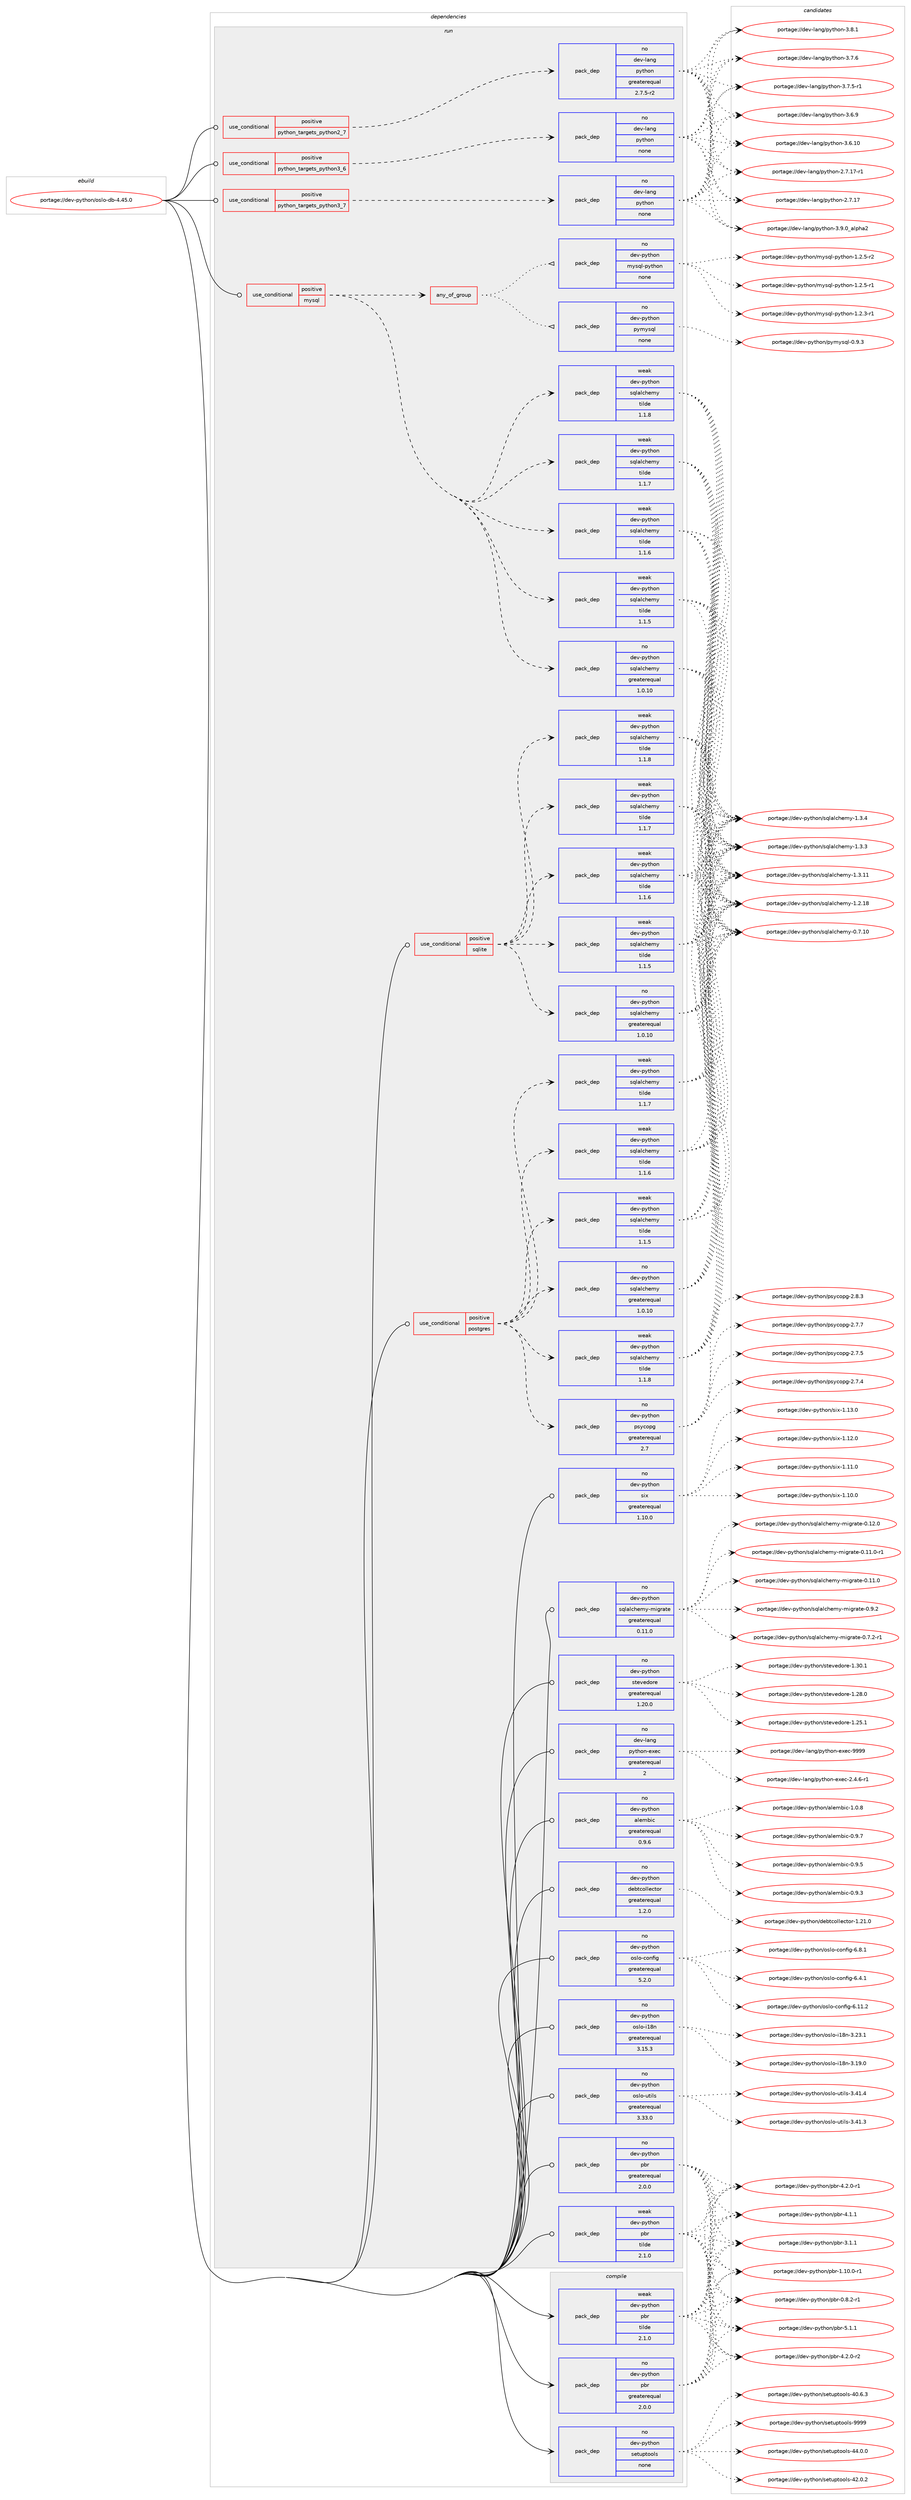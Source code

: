 digraph prolog {

# *************
# Graph options
# *************

newrank=true;
concentrate=true;
compound=true;
graph [rankdir=LR,fontname=Helvetica,fontsize=10,ranksep=1.5];#, ranksep=2.5, nodesep=0.2];
edge  [arrowhead=vee];
node  [fontname=Helvetica,fontsize=10];

# **********
# The ebuild
# **********

subgraph cluster_leftcol {
color=gray;
label=<<i>ebuild</i>>;
id [label="portage://dev-python/oslo-db-4.45.0", color=red, width=4, href="../dev-python/oslo-db-4.45.0.svg"];
}

# ****************
# The dependencies
# ****************

subgraph cluster_midcol {
color=gray;
label=<<i>dependencies</i>>;
subgraph cluster_compile {
fillcolor="#eeeeee";
style=filled;
label=<<i>compile</i>>;
subgraph pack329225 {
dependency445903 [label=<<TABLE BORDER="0" CELLBORDER="1" CELLSPACING="0" CELLPADDING="4" WIDTH="220"><TR><TD ROWSPAN="6" CELLPADDING="30">pack_dep</TD></TR><TR><TD WIDTH="110">no</TD></TR><TR><TD>dev-python</TD></TR><TR><TD>pbr</TD></TR><TR><TD>greaterequal</TD></TR><TR><TD>2.0.0</TD></TR></TABLE>>, shape=none, color=blue];
}
id:e -> dependency445903:w [weight=20,style="solid",arrowhead="vee"];
subgraph pack329226 {
dependency445904 [label=<<TABLE BORDER="0" CELLBORDER="1" CELLSPACING="0" CELLPADDING="4" WIDTH="220"><TR><TD ROWSPAN="6" CELLPADDING="30">pack_dep</TD></TR><TR><TD WIDTH="110">no</TD></TR><TR><TD>dev-python</TD></TR><TR><TD>setuptools</TD></TR><TR><TD>none</TD></TR><TR><TD></TD></TR></TABLE>>, shape=none, color=blue];
}
id:e -> dependency445904:w [weight=20,style="solid",arrowhead="vee"];
subgraph pack329227 {
dependency445905 [label=<<TABLE BORDER="0" CELLBORDER="1" CELLSPACING="0" CELLPADDING="4" WIDTH="220"><TR><TD ROWSPAN="6" CELLPADDING="30">pack_dep</TD></TR><TR><TD WIDTH="110">weak</TD></TR><TR><TD>dev-python</TD></TR><TR><TD>pbr</TD></TR><TR><TD>tilde</TD></TR><TR><TD>2.1.0</TD></TR></TABLE>>, shape=none, color=blue];
}
id:e -> dependency445905:w [weight=20,style="solid",arrowhead="vee"];
}
subgraph cluster_compileandrun {
fillcolor="#eeeeee";
style=filled;
label=<<i>compile and run</i>>;
}
subgraph cluster_run {
fillcolor="#eeeeee";
style=filled;
label=<<i>run</i>>;
subgraph cond111705 {
dependency445906 [label=<<TABLE BORDER="0" CELLBORDER="1" CELLSPACING="0" CELLPADDING="4"><TR><TD ROWSPAN="3" CELLPADDING="10">use_conditional</TD></TR><TR><TD>positive</TD></TR><TR><TD>mysql</TD></TR></TABLE>>, shape=none, color=red];
subgraph any4762 {
dependency445907 [label=<<TABLE BORDER="0" CELLBORDER="1" CELLSPACING="0" CELLPADDING="4"><TR><TD CELLPADDING="10">any_of_group</TD></TR></TABLE>>, shape=none, color=red];subgraph pack329228 {
dependency445908 [label=<<TABLE BORDER="0" CELLBORDER="1" CELLSPACING="0" CELLPADDING="4" WIDTH="220"><TR><TD ROWSPAN="6" CELLPADDING="30">pack_dep</TD></TR><TR><TD WIDTH="110">no</TD></TR><TR><TD>dev-python</TD></TR><TR><TD>pymysql</TD></TR><TR><TD>none</TD></TR><TR><TD></TD></TR></TABLE>>, shape=none, color=blue];
}
dependency445907:e -> dependency445908:w [weight=20,style="dotted",arrowhead="oinv"];
subgraph pack329229 {
dependency445909 [label=<<TABLE BORDER="0" CELLBORDER="1" CELLSPACING="0" CELLPADDING="4" WIDTH="220"><TR><TD ROWSPAN="6" CELLPADDING="30">pack_dep</TD></TR><TR><TD WIDTH="110">no</TD></TR><TR><TD>dev-python</TD></TR><TR><TD>mysql-python</TD></TR><TR><TD>none</TD></TR><TR><TD></TD></TR></TABLE>>, shape=none, color=blue];
}
dependency445907:e -> dependency445909:w [weight=20,style="dotted",arrowhead="oinv"];
}
dependency445906:e -> dependency445907:w [weight=20,style="dashed",arrowhead="vee"];
subgraph pack329230 {
dependency445910 [label=<<TABLE BORDER="0" CELLBORDER="1" CELLSPACING="0" CELLPADDING="4" WIDTH="220"><TR><TD ROWSPAN="6" CELLPADDING="30">pack_dep</TD></TR><TR><TD WIDTH="110">no</TD></TR><TR><TD>dev-python</TD></TR><TR><TD>sqlalchemy</TD></TR><TR><TD>greaterequal</TD></TR><TR><TD>1.0.10</TD></TR></TABLE>>, shape=none, color=blue];
}
dependency445906:e -> dependency445910:w [weight=20,style="dashed",arrowhead="vee"];
subgraph pack329231 {
dependency445911 [label=<<TABLE BORDER="0" CELLBORDER="1" CELLSPACING="0" CELLPADDING="4" WIDTH="220"><TR><TD ROWSPAN="6" CELLPADDING="30">pack_dep</TD></TR><TR><TD WIDTH="110">weak</TD></TR><TR><TD>dev-python</TD></TR><TR><TD>sqlalchemy</TD></TR><TR><TD>tilde</TD></TR><TR><TD>1.1.5</TD></TR></TABLE>>, shape=none, color=blue];
}
dependency445906:e -> dependency445911:w [weight=20,style="dashed",arrowhead="vee"];
subgraph pack329232 {
dependency445912 [label=<<TABLE BORDER="0" CELLBORDER="1" CELLSPACING="0" CELLPADDING="4" WIDTH="220"><TR><TD ROWSPAN="6" CELLPADDING="30">pack_dep</TD></TR><TR><TD WIDTH="110">weak</TD></TR><TR><TD>dev-python</TD></TR><TR><TD>sqlalchemy</TD></TR><TR><TD>tilde</TD></TR><TR><TD>1.1.6</TD></TR></TABLE>>, shape=none, color=blue];
}
dependency445906:e -> dependency445912:w [weight=20,style="dashed",arrowhead="vee"];
subgraph pack329233 {
dependency445913 [label=<<TABLE BORDER="0" CELLBORDER="1" CELLSPACING="0" CELLPADDING="4" WIDTH="220"><TR><TD ROWSPAN="6" CELLPADDING="30">pack_dep</TD></TR><TR><TD WIDTH="110">weak</TD></TR><TR><TD>dev-python</TD></TR><TR><TD>sqlalchemy</TD></TR><TR><TD>tilde</TD></TR><TR><TD>1.1.7</TD></TR></TABLE>>, shape=none, color=blue];
}
dependency445906:e -> dependency445913:w [weight=20,style="dashed",arrowhead="vee"];
subgraph pack329234 {
dependency445914 [label=<<TABLE BORDER="0" CELLBORDER="1" CELLSPACING="0" CELLPADDING="4" WIDTH="220"><TR><TD ROWSPAN="6" CELLPADDING="30">pack_dep</TD></TR><TR><TD WIDTH="110">weak</TD></TR><TR><TD>dev-python</TD></TR><TR><TD>sqlalchemy</TD></TR><TR><TD>tilde</TD></TR><TR><TD>1.1.8</TD></TR></TABLE>>, shape=none, color=blue];
}
dependency445906:e -> dependency445914:w [weight=20,style="dashed",arrowhead="vee"];
}
id:e -> dependency445906:w [weight=20,style="solid",arrowhead="odot"];
subgraph cond111706 {
dependency445915 [label=<<TABLE BORDER="0" CELLBORDER="1" CELLSPACING="0" CELLPADDING="4"><TR><TD ROWSPAN="3" CELLPADDING="10">use_conditional</TD></TR><TR><TD>positive</TD></TR><TR><TD>postgres</TD></TR></TABLE>>, shape=none, color=red];
subgraph pack329235 {
dependency445916 [label=<<TABLE BORDER="0" CELLBORDER="1" CELLSPACING="0" CELLPADDING="4" WIDTH="220"><TR><TD ROWSPAN="6" CELLPADDING="30">pack_dep</TD></TR><TR><TD WIDTH="110">no</TD></TR><TR><TD>dev-python</TD></TR><TR><TD>psycopg</TD></TR><TR><TD>greaterequal</TD></TR><TR><TD>2.7</TD></TR></TABLE>>, shape=none, color=blue];
}
dependency445915:e -> dependency445916:w [weight=20,style="dashed",arrowhead="vee"];
subgraph pack329236 {
dependency445917 [label=<<TABLE BORDER="0" CELLBORDER="1" CELLSPACING="0" CELLPADDING="4" WIDTH="220"><TR><TD ROWSPAN="6" CELLPADDING="30">pack_dep</TD></TR><TR><TD WIDTH="110">no</TD></TR><TR><TD>dev-python</TD></TR><TR><TD>sqlalchemy</TD></TR><TR><TD>greaterequal</TD></TR><TR><TD>1.0.10</TD></TR></TABLE>>, shape=none, color=blue];
}
dependency445915:e -> dependency445917:w [weight=20,style="dashed",arrowhead="vee"];
subgraph pack329237 {
dependency445918 [label=<<TABLE BORDER="0" CELLBORDER="1" CELLSPACING="0" CELLPADDING="4" WIDTH="220"><TR><TD ROWSPAN="6" CELLPADDING="30">pack_dep</TD></TR><TR><TD WIDTH="110">weak</TD></TR><TR><TD>dev-python</TD></TR><TR><TD>sqlalchemy</TD></TR><TR><TD>tilde</TD></TR><TR><TD>1.1.5</TD></TR></TABLE>>, shape=none, color=blue];
}
dependency445915:e -> dependency445918:w [weight=20,style="dashed",arrowhead="vee"];
subgraph pack329238 {
dependency445919 [label=<<TABLE BORDER="0" CELLBORDER="1" CELLSPACING="0" CELLPADDING="4" WIDTH="220"><TR><TD ROWSPAN="6" CELLPADDING="30">pack_dep</TD></TR><TR><TD WIDTH="110">weak</TD></TR><TR><TD>dev-python</TD></TR><TR><TD>sqlalchemy</TD></TR><TR><TD>tilde</TD></TR><TR><TD>1.1.6</TD></TR></TABLE>>, shape=none, color=blue];
}
dependency445915:e -> dependency445919:w [weight=20,style="dashed",arrowhead="vee"];
subgraph pack329239 {
dependency445920 [label=<<TABLE BORDER="0" CELLBORDER="1" CELLSPACING="0" CELLPADDING="4" WIDTH="220"><TR><TD ROWSPAN="6" CELLPADDING="30">pack_dep</TD></TR><TR><TD WIDTH="110">weak</TD></TR><TR><TD>dev-python</TD></TR><TR><TD>sqlalchemy</TD></TR><TR><TD>tilde</TD></TR><TR><TD>1.1.7</TD></TR></TABLE>>, shape=none, color=blue];
}
dependency445915:e -> dependency445920:w [weight=20,style="dashed",arrowhead="vee"];
subgraph pack329240 {
dependency445921 [label=<<TABLE BORDER="0" CELLBORDER="1" CELLSPACING="0" CELLPADDING="4" WIDTH="220"><TR><TD ROWSPAN="6" CELLPADDING="30">pack_dep</TD></TR><TR><TD WIDTH="110">weak</TD></TR><TR><TD>dev-python</TD></TR><TR><TD>sqlalchemy</TD></TR><TR><TD>tilde</TD></TR><TR><TD>1.1.8</TD></TR></TABLE>>, shape=none, color=blue];
}
dependency445915:e -> dependency445921:w [weight=20,style="dashed",arrowhead="vee"];
}
id:e -> dependency445915:w [weight=20,style="solid",arrowhead="odot"];
subgraph cond111707 {
dependency445922 [label=<<TABLE BORDER="0" CELLBORDER="1" CELLSPACING="0" CELLPADDING="4"><TR><TD ROWSPAN="3" CELLPADDING="10">use_conditional</TD></TR><TR><TD>positive</TD></TR><TR><TD>python_targets_python2_7</TD></TR></TABLE>>, shape=none, color=red];
subgraph pack329241 {
dependency445923 [label=<<TABLE BORDER="0" CELLBORDER="1" CELLSPACING="0" CELLPADDING="4" WIDTH="220"><TR><TD ROWSPAN="6" CELLPADDING="30">pack_dep</TD></TR><TR><TD WIDTH="110">no</TD></TR><TR><TD>dev-lang</TD></TR><TR><TD>python</TD></TR><TR><TD>greaterequal</TD></TR><TR><TD>2.7.5-r2</TD></TR></TABLE>>, shape=none, color=blue];
}
dependency445922:e -> dependency445923:w [weight=20,style="dashed",arrowhead="vee"];
}
id:e -> dependency445922:w [weight=20,style="solid",arrowhead="odot"];
subgraph cond111708 {
dependency445924 [label=<<TABLE BORDER="0" CELLBORDER="1" CELLSPACING="0" CELLPADDING="4"><TR><TD ROWSPAN="3" CELLPADDING="10">use_conditional</TD></TR><TR><TD>positive</TD></TR><TR><TD>python_targets_python3_6</TD></TR></TABLE>>, shape=none, color=red];
subgraph pack329242 {
dependency445925 [label=<<TABLE BORDER="0" CELLBORDER="1" CELLSPACING="0" CELLPADDING="4" WIDTH="220"><TR><TD ROWSPAN="6" CELLPADDING="30">pack_dep</TD></TR><TR><TD WIDTH="110">no</TD></TR><TR><TD>dev-lang</TD></TR><TR><TD>python</TD></TR><TR><TD>none</TD></TR><TR><TD></TD></TR></TABLE>>, shape=none, color=blue];
}
dependency445924:e -> dependency445925:w [weight=20,style="dashed",arrowhead="vee"];
}
id:e -> dependency445924:w [weight=20,style="solid",arrowhead="odot"];
subgraph cond111709 {
dependency445926 [label=<<TABLE BORDER="0" CELLBORDER="1" CELLSPACING="0" CELLPADDING="4"><TR><TD ROWSPAN="3" CELLPADDING="10">use_conditional</TD></TR><TR><TD>positive</TD></TR><TR><TD>python_targets_python3_7</TD></TR></TABLE>>, shape=none, color=red];
subgraph pack329243 {
dependency445927 [label=<<TABLE BORDER="0" CELLBORDER="1" CELLSPACING="0" CELLPADDING="4" WIDTH="220"><TR><TD ROWSPAN="6" CELLPADDING="30">pack_dep</TD></TR><TR><TD WIDTH="110">no</TD></TR><TR><TD>dev-lang</TD></TR><TR><TD>python</TD></TR><TR><TD>none</TD></TR><TR><TD></TD></TR></TABLE>>, shape=none, color=blue];
}
dependency445926:e -> dependency445927:w [weight=20,style="dashed",arrowhead="vee"];
}
id:e -> dependency445926:w [weight=20,style="solid",arrowhead="odot"];
subgraph cond111710 {
dependency445928 [label=<<TABLE BORDER="0" CELLBORDER="1" CELLSPACING="0" CELLPADDING="4"><TR><TD ROWSPAN="3" CELLPADDING="10">use_conditional</TD></TR><TR><TD>positive</TD></TR><TR><TD>sqlite</TD></TR></TABLE>>, shape=none, color=red];
subgraph pack329244 {
dependency445929 [label=<<TABLE BORDER="0" CELLBORDER="1" CELLSPACING="0" CELLPADDING="4" WIDTH="220"><TR><TD ROWSPAN="6" CELLPADDING="30">pack_dep</TD></TR><TR><TD WIDTH="110">no</TD></TR><TR><TD>dev-python</TD></TR><TR><TD>sqlalchemy</TD></TR><TR><TD>greaterequal</TD></TR><TR><TD>1.0.10</TD></TR></TABLE>>, shape=none, color=blue];
}
dependency445928:e -> dependency445929:w [weight=20,style="dashed",arrowhead="vee"];
subgraph pack329245 {
dependency445930 [label=<<TABLE BORDER="0" CELLBORDER="1" CELLSPACING="0" CELLPADDING="4" WIDTH="220"><TR><TD ROWSPAN="6" CELLPADDING="30">pack_dep</TD></TR><TR><TD WIDTH="110">weak</TD></TR><TR><TD>dev-python</TD></TR><TR><TD>sqlalchemy</TD></TR><TR><TD>tilde</TD></TR><TR><TD>1.1.5</TD></TR></TABLE>>, shape=none, color=blue];
}
dependency445928:e -> dependency445930:w [weight=20,style="dashed",arrowhead="vee"];
subgraph pack329246 {
dependency445931 [label=<<TABLE BORDER="0" CELLBORDER="1" CELLSPACING="0" CELLPADDING="4" WIDTH="220"><TR><TD ROWSPAN="6" CELLPADDING="30">pack_dep</TD></TR><TR><TD WIDTH="110">weak</TD></TR><TR><TD>dev-python</TD></TR><TR><TD>sqlalchemy</TD></TR><TR><TD>tilde</TD></TR><TR><TD>1.1.6</TD></TR></TABLE>>, shape=none, color=blue];
}
dependency445928:e -> dependency445931:w [weight=20,style="dashed",arrowhead="vee"];
subgraph pack329247 {
dependency445932 [label=<<TABLE BORDER="0" CELLBORDER="1" CELLSPACING="0" CELLPADDING="4" WIDTH="220"><TR><TD ROWSPAN="6" CELLPADDING="30">pack_dep</TD></TR><TR><TD WIDTH="110">weak</TD></TR><TR><TD>dev-python</TD></TR><TR><TD>sqlalchemy</TD></TR><TR><TD>tilde</TD></TR><TR><TD>1.1.7</TD></TR></TABLE>>, shape=none, color=blue];
}
dependency445928:e -> dependency445932:w [weight=20,style="dashed",arrowhead="vee"];
subgraph pack329248 {
dependency445933 [label=<<TABLE BORDER="0" CELLBORDER="1" CELLSPACING="0" CELLPADDING="4" WIDTH="220"><TR><TD ROWSPAN="6" CELLPADDING="30">pack_dep</TD></TR><TR><TD WIDTH="110">weak</TD></TR><TR><TD>dev-python</TD></TR><TR><TD>sqlalchemy</TD></TR><TR><TD>tilde</TD></TR><TR><TD>1.1.8</TD></TR></TABLE>>, shape=none, color=blue];
}
dependency445928:e -> dependency445933:w [weight=20,style="dashed",arrowhead="vee"];
}
id:e -> dependency445928:w [weight=20,style="solid",arrowhead="odot"];
subgraph pack329249 {
dependency445934 [label=<<TABLE BORDER="0" CELLBORDER="1" CELLSPACING="0" CELLPADDING="4" WIDTH="220"><TR><TD ROWSPAN="6" CELLPADDING="30">pack_dep</TD></TR><TR><TD WIDTH="110">no</TD></TR><TR><TD>dev-lang</TD></TR><TR><TD>python-exec</TD></TR><TR><TD>greaterequal</TD></TR><TR><TD>2</TD></TR></TABLE>>, shape=none, color=blue];
}
id:e -> dependency445934:w [weight=20,style="solid",arrowhead="odot"];
subgraph pack329250 {
dependency445935 [label=<<TABLE BORDER="0" CELLBORDER="1" CELLSPACING="0" CELLPADDING="4" WIDTH="220"><TR><TD ROWSPAN="6" CELLPADDING="30">pack_dep</TD></TR><TR><TD WIDTH="110">no</TD></TR><TR><TD>dev-python</TD></TR><TR><TD>alembic</TD></TR><TR><TD>greaterequal</TD></TR><TR><TD>0.9.6</TD></TR></TABLE>>, shape=none, color=blue];
}
id:e -> dependency445935:w [weight=20,style="solid",arrowhead="odot"];
subgraph pack329251 {
dependency445936 [label=<<TABLE BORDER="0" CELLBORDER="1" CELLSPACING="0" CELLPADDING="4" WIDTH="220"><TR><TD ROWSPAN="6" CELLPADDING="30">pack_dep</TD></TR><TR><TD WIDTH="110">no</TD></TR><TR><TD>dev-python</TD></TR><TR><TD>debtcollector</TD></TR><TR><TD>greaterequal</TD></TR><TR><TD>1.2.0</TD></TR></TABLE>>, shape=none, color=blue];
}
id:e -> dependency445936:w [weight=20,style="solid",arrowhead="odot"];
subgraph pack329252 {
dependency445937 [label=<<TABLE BORDER="0" CELLBORDER="1" CELLSPACING="0" CELLPADDING="4" WIDTH="220"><TR><TD ROWSPAN="6" CELLPADDING="30">pack_dep</TD></TR><TR><TD WIDTH="110">no</TD></TR><TR><TD>dev-python</TD></TR><TR><TD>oslo-config</TD></TR><TR><TD>greaterequal</TD></TR><TR><TD>5.2.0</TD></TR></TABLE>>, shape=none, color=blue];
}
id:e -> dependency445937:w [weight=20,style="solid",arrowhead="odot"];
subgraph pack329253 {
dependency445938 [label=<<TABLE BORDER="0" CELLBORDER="1" CELLSPACING="0" CELLPADDING="4" WIDTH="220"><TR><TD ROWSPAN="6" CELLPADDING="30">pack_dep</TD></TR><TR><TD WIDTH="110">no</TD></TR><TR><TD>dev-python</TD></TR><TR><TD>oslo-i18n</TD></TR><TR><TD>greaterequal</TD></TR><TR><TD>3.15.3</TD></TR></TABLE>>, shape=none, color=blue];
}
id:e -> dependency445938:w [weight=20,style="solid",arrowhead="odot"];
subgraph pack329254 {
dependency445939 [label=<<TABLE BORDER="0" CELLBORDER="1" CELLSPACING="0" CELLPADDING="4" WIDTH="220"><TR><TD ROWSPAN="6" CELLPADDING="30">pack_dep</TD></TR><TR><TD WIDTH="110">no</TD></TR><TR><TD>dev-python</TD></TR><TR><TD>oslo-utils</TD></TR><TR><TD>greaterequal</TD></TR><TR><TD>3.33.0</TD></TR></TABLE>>, shape=none, color=blue];
}
id:e -> dependency445939:w [weight=20,style="solid",arrowhead="odot"];
subgraph pack329255 {
dependency445940 [label=<<TABLE BORDER="0" CELLBORDER="1" CELLSPACING="0" CELLPADDING="4" WIDTH="220"><TR><TD ROWSPAN="6" CELLPADDING="30">pack_dep</TD></TR><TR><TD WIDTH="110">no</TD></TR><TR><TD>dev-python</TD></TR><TR><TD>pbr</TD></TR><TR><TD>greaterequal</TD></TR><TR><TD>2.0.0</TD></TR></TABLE>>, shape=none, color=blue];
}
id:e -> dependency445940:w [weight=20,style="solid",arrowhead="odot"];
subgraph pack329256 {
dependency445941 [label=<<TABLE BORDER="0" CELLBORDER="1" CELLSPACING="0" CELLPADDING="4" WIDTH="220"><TR><TD ROWSPAN="6" CELLPADDING="30">pack_dep</TD></TR><TR><TD WIDTH="110">no</TD></TR><TR><TD>dev-python</TD></TR><TR><TD>six</TD></TR><TR><TD>greaterequal</TD></TR><TR><TD>1.10.0</TD></TR></TABLE>>, shape=none, color=blue];
}
id:e -> dependency445941:w [weight=20,style="solid",arrowhead="odot"];
subgraph pack329257 {
dependency445942 [label=<<TABLE BORDER="0" CELLBORDER="1" CELLSPACING="0" CELLPADDING="4" WIDTH="220"><TR><TD ROWSPAN="6" CELLPADDING="30">pack_dep</TD></TR><TR><TD WIDTH="110">no</TD></TR><TR><TD>dev-python</TD></TR><TR><TD>sqlalchemy-migrate</TD></TR><TR><TD>greaterequal</TD></TR><TR><TD>0.11.0</TD></TR></TABLE>>, shape=none, color=blue];
}
id:e -> dependency445942:w [weight=20,style="solid",arrowhead="odot"];
subgraph pack329258 {
dependency445943 [label=<<TABLE BORDER="0" CELLBORDER="1" CELLSPACING="0" CELLPADDING="4" WIDTH="220"><TR><TD ROWSPAN="6" CELLPADDING="30">pack_dep</TD></TR><TR><TD WIDTH="110">no</TD></TR><TR><TD>dev-python</TD></TR><TR><TD>stevedore</TD></TR><TR><TD>greaterequal</TD></TR><TR><TD>1.20.0</TD></TR></TABLE>>, shape=none, color=blue];
}
id:e -> dependency445943:w [weight=20,style="solid",arrowhead="odot"];
subgraph pack329259 {
dependency445944 [label=<<TABLE BORDER="0" CELLBORDER="1" CELLSPACING="0" CELLPADDING="4" WIDTH="220"><TR><TD ROWSPAN="6" CELLPADDING="30">pack_dep</TD></TR><TR><TD WIDTH="110">weak</TD></TR><TR><TD>dev-python</TD></TR><TR><TD>pbr</TD></TR><TR><TD>tilde</TD></TR><TR><TD>2.1.0</TD></TR></TABLE>>, shape=none, color=blue];
}
id:e -> dependency445944:w [weight=20,style="solid",arrowhead="odot"];
}
}

# **************
# The candidates
# **************

subgraph cluster_choices {
rank=same;
color=gray;
label=<<i>candidates</i>>;

subgraph choice329225 {
color=black;
nodesep=1;
choice100101118451121211161041111104711298114455346494649 [label="portage://dev-python/pbr-5.1.1", color=red, width=4,href="../dev-python/pbr-5.1.1.svg"];
choice1001011184511212111610411111047112981144552465046484511450 [label="portage://dev-python/pbr-4.2.0-r2", color=red, width=4,href="../dev-python/pbr-4.2.0-r2.svg"];
choice1001011184511212111610411111047112981144552465046484511449 [label="portage://dev-python/pbr-4.2.0-r1", color=red, width=4,href="../dev-python/pbr-4.2.0-r1.svg"];
choice100101118451121211161041111104711298114455246494649 [label="portage://dev-python/pbr-4.1.1", color=red, width=4,href="../dev-python/pbr-4.1.1.svg"];
choice100101118451121211161041111104711298114455146494649 [label="portage://dev-python/pbr-3.1.1", color=red, width=4,href="../dev-python/pbr-3.1.1.svg"];
choice100101118451121211161041111104711298114454946494846484511449 [label="portage://dev-python/pbr-1.10.0-r1", color=red, width=4,href="../dev-python/pbr-1.10.0-r1.svg"];
choice1001011184511212111610411111047112981144548465646504511449 [label="portage://dev-python/pbr-0.8.2-r1", color=red, width=4,href="../dev-python/pbr-0.8.2-r1.svg"];
dependency445903:e -> choice100101118451121211161041111104711298114455346494649:w [style=dotted,weight="100"];
dependency445903:e -> choice1001011184511212111610411111047112981144552465046484511450:w [style=dotted,weight="100"];
dependency445903:e -> choice1001011184511212111610411111047112981144552465046484511449:w [style=dotted,weight="100"];
dependency445903:e -> choice100101118451121211161041111104711298114455246494649:w [style=dotted,weight="100"];
dependency445903:e -> choice100101118451121211161041111104711298114455146494649:w [style=dotted,weight="100"];
dependency445903:e -> choice100101118451121211161041111104711298114454946494846484511449:w [style=dotted,weight="100"];
dependency445903:e -> choice1001011184511212111610411111047112981144548465646504511449:w [style=dotted,weight="100"];
}
subgraph choice329226 {
color=black;
nodesep=1;
choice10010111845112121116104111110471151011161171121161111111081154557575757 [label="portage://dev-python/setuptools-9999", color=red, width=4,href="../dev-python/setuptools-9999.svg"];
choice100101118451121211161041111104711510111611711211611111110811545525246484648 [label="portage://dev-python/setuptools-44.0.0", color=red, width=4,href="../dev-python/setuptools-44.0.0.svg"];
choice100101118451121211161041111104711510111611711211611111110811545525046484650 [label="portage://dev-python/setuptools-42.0.2", color=red, width=4,href="../dev-python/setuptools-42.0.2.svg"];
choice100101118451121211161041111104711510111611711211611111110811545524846544651 [label="portage://dev-python/setuptools-40.6.3", color=red, width=4,href="../dev-python/setuptools-40.6.3.svg"];
dependency445904:e -> choice10010111845112121116104111110471151011161171121161111111081154557575757:w [style=dotted,weight="100"];
dependency445904:e -> choice100101118451121211161041111104711510111611711211611111110811545525246484648:w [style=dotted,weight="100"];
dependency445904:e -> choice100101118451121211161041111104711510111611711211611111110811545525046484650:w [style=dotted,weight="100"];
dependency445904:e -> choice100101118451121211161041111104711510111611711211611111110811545524846544651:w [style=dotted,weight="100"];
}
subgraph choice329227 {
color=black;
nodesep=1;
choice100101118451121211161041111104711298114455346494649 [label="portage://dev-python/pbr-5.1.1", color=red, width=4,href="../dev-python/pbr-5.1.1.svg"];
choice1001011184511212111610411111047112981144552465046484511450 [label="portage://dev-python/pbr-4.2.0-r2", color=red, width=4,href="../dev-python/pbr-4.2.0-r2.svg"];
choice1001011184511212111610411111047112981144552465046484511449 [label="portage://dev-python/pbr-4.2.0-r1", color=red, width=4,href="../dev-python/pbr-4.2.0-r1.svg"];
choice100101118451121211161041111104711298114455246494649 [label="portage://dev-python/pbr-4.1.1", color=red, width=4,href="../dev-python/pbr-4.1.1.svg"];
choice100101118451121211161041111104711298114455146494649 [label="portage://dev-python/pbr-3.1.1", color=red, width=4,href="../dev-python/pbr-3.1.1.svg"];
choice100101118451121211161041111104711298114454946494846484511449 [label="portage://dev-python/pbr-1.10.0-r1", color=red, width=4,href="../dev-python/pbr-1.10.0-r1.svg"];
choice1001011184511212111610411111047112981144548465646504511449 [label="portage://dev-python/pbr-0.8.2-r1", color=red, width=4,href="../dev-python/pbr-0.8.2-r1.svg"];
dependency445905:e -> choice100101118451121211161041111104711298114455346494649:w [style=dotted,weight="100"];
dependency445905:e -> choice1001011184511212111610411111047112981144552465046484511450:w [style=dotted,weight="100"];
dependency445905:e -> choice1001011184511212111610411111047112981144552465046484511449:w [style=dotted,weight="100"];
dependency445905:e -> choice100101118451121211161041111104711298114455246494649:w [style=dotted,weight="100"];
dependency445905:e -> choice100101118451121211161041111104711298114455146494649:w [style=dotted,weight="100"];
dependency445905:e -> choice100101118451121211161041111104711298114454946494846484511449:w [style=dotted,weight="100"];
dependency445905:e -> choice1001011184511212111610411111047112981144548465646504511449:w [style=dotted,weight="100"];
}
subgraph choice329228 {
color=black;
nodesep=1;
choice1001011184511212111610411111047112121109121115113108454846574651 [label="portage://dev-python/pymysql-0.9.3", color=red, width=4,href="../dev-python/pymysql-0.9.3.svg"];
dependency445908:e -> choice1001011184511212111610411111047112121109121115113108454846574651:w [style=dotted,weight="100"];
}
subgraph choice329229 {
color=black;
nodesep=1;
choice1001011184511212111610411111047109121115113108451121211161041111104549465046534511450 [label="portage://dev-python/mysql-python-1.2.5-r2", color=red, width=4,href="../dev-python/mysql-python-1.2.5-r2.svg"];
choice1001011184511212111610411111047109121115113108451121211161041111104549465046534511449 [label="portage://dev-python/mysql-python-1.2.5-r1", color=red, width=4,href="../dev-python/mysql-python-1.2.5-r1.svg"];
choice1001011184511212111610411111047109121115113108451121211161041111104549465046514511449 [label="portage://dev-python/mysql-python-1.2.3-r1", color=red, width=4,href="../dev-python/mysql-python-1.2.3-r1.svg"];
dependency445909:e -> choice1001011184511212111610411111047109121115113108451121211161041111104549465046534511450:w [style=dotted,weight="100"];
dependency445909:e -> choice1001011184511212111610411111047109121115113108451121211161041111104549465046534511449:w [style=dotted,weight="100"];
dependency445909:e -> choice1001011184511212111610411111047109121115113108451121211161041111104549465046514511449:w [style=dotted,weight="100"];
}
subgraph choice329230 {
color=black;
nodesep=1;
choice10010111845112121116104111110471151131089710899104101109121454946514652 [label="portage://dev-python/sqlalchemy-1.3.4", color=red, width=4,href="../dev-python/sqlalchemy-1.3.4.svg"];
choice10010111845112121116104111110471151131089710899104101109121454946514651 [label="portage://dev-python/sqlalchemy-1.3.3", color=red, width=4,href="../dev-python/sqlalchemy-1.3.3.svg"];
choice1001011184511212111610411111047115113108971089910410110912145494651464949 [label="portage://dev-python/sqlalchemy-1.3.11", color=red, width=4,href="../dev-python/sqlalchemy-1.3.11.svg"];
choice1001011184511212111610411111047115113108971089910410110912145494650464956 [label="portage://dev-python/sqlalchemy-1.2.18", color=red, width=4,href="../dev-python/sqlalchemy-1.2.18.svg"];
choice1001011184511212111610411111047115113108971089910410110912145484655464948 [label="portage://dev-python/sqlalchemy-0.7.10", color=red, width=4,href="../dev-python/sqlalchemy-0.7.10.svg"];
dependency445910:e -> choice10010111845112121116104111110471151131089710899104101109121454946514652:w [style=dotted,weight="100"];
dependency445910:e -> choice10010111845112121116104111110471151131089710899104101109121454946514651:w [style=dotted,weight="100"];
dependency445910:e -> choice1001011184511212111610411111047115113108971089910410110912145494651464949:w [style=dotted,weight="100"];
dependency445910:e -> choice1001011184511212111610411111047115113108971089910410110912145494650464956:w [style=dotted,weight="100"];
dependency445910:e -> choice1001011184511212111610411111047115113108971089910410110912145484655464948:w [style=dotted,weight="100"];
}
subgraph choice329231 {
color=black;
nodesep=1;
choice10010111845112121116104111110471151131089710899104101109121454946514652 [label="portage://dev-python/sqlalchemy-1.3.4", color=red, width=4,href="../dev-python/sqlalchemy-1.3.4.svg"];
choice10010111845112121116104111110471151131089710899104101109121454946514651 [label="portage://dev-python/sqlalchemy-1.3.3", color=red, width=4,href="../dev-python/sqlalchemy-1.3.3.svg"];
choice1001011184511212111610411111047115113108971089910410110912145494651464949 [label="portage://dev-python/sqlalchemy-1.3.11", color=red, width=4,href="../dev-python/sqlalchemy-1.3.11.svg"];
choice1001011184511212111610411111047115113108971089910410110912145494650464956 [label="portage://dev-python/sqlalchemy-1.2.18", color=red, width=4,href="../dev-python/sqlalchemy-1.2.18.svg"];
choice1001011184511212111610411111047115113108971089910410110912145484655464948 [label="portage://dev-python/sqlalchemy-0.7.10", color=red, width=4,href="../dev-python/sqlalchemy-0.7.10.svg"];
dependency445911:e -> choice10010111845112121116104111110471151131089710899104101109121454946514652:w [style=dotted,weight="100"];
dependency445911:e -> choice10010111845112121116104111110471151131089710899104101109121454946514651:w [style=dotted,weight="100"];
dependency445911:e -> choice1001011184511212111610411111047115113108971089910410110912145494651464949:w [style=dotted,weight="100"];
dependency445911:e -> choice1001011184511212111610411111047115113108971089910410110912145494650464956:w [style=dotted,weight="100"];
dependency445911:e -> choice1001011184511212111610411111047115113108971089910410110912145484655464948:w [style=dotted,weight="100"];
}
subgraph choice329232 {
color=black;
nodesep=1;
choice10010111845112121116104111110471151131089710899104101109121454946514652 [label="portage://dev-python/sqlalchemy-1.3.4", color=red, width=4,href="../dev-python/sqlalchemy-1.3.4.svg"];
choice10010111845112121116104111110471151131089710899104101109121454946514651 [label="portage://dev-python/sqlalchemy-1.3.3", color=red, width=4,href="../dev-python/sqlalchemy-1.3.3.svg"];
choice1001011184511212111610411111047115113108971089910410110912145494651464949 [label="portage://dev-python/sqlalchemy-1.3.11", color=red, width=4,href="../dev-python/sqlalchemy-1.3.11.svg"];
choice1001011184511212111610411111047115113108971089910410110912145494650464956 [label="portage://dev-python/sqlalchemy-1.2.18", color=red, width=4,href="../dev-python/sqlalchemy-1.2.18.svg"];
choice1001011184511212111610411111047115113108971089910410110912145484655464948 [label="portage://dev-python/sqlalchemy-0.7.10", color=red, width=4,href="../dev-python/sqlalchemy-0.7.10.svg"];
dependency445912:e -> choice10010111845112121116104111110471151131089710899104101109121454946514652:w [style=dotted,weight="100"];
dependency445912:e -> choice10010111845112121116104111110471151131089710899104101109121454946514651:w [style=dotted,weight="100"];
dependency445912:e -> choice1001011184511212111610411111047115113108971089910410110912145494651464949:w [style=dotted,weight="100"];
dependency445912:e -> choice1001011184511212111610411111047115113108971089910410110912145494650464956:w [style=dotted,weight="100"];
dependency445912:e -> choice1001011184511212111610411111047115113108971089910410110912145484655464948:w [style=dotted,weight="100"];
}
subgraph choice329233 {
color=black;
nodesep=1;
choice10010111845112121116104111110471151131089710899104101109121454946514652 [label="portage://dev-python/sqlalchemy-1.3.4", color=red, width=4,href="../dev-python/sqlalchemy-1.3.4.svg"];
choice10010111845112121116104111110471151131089710899104101109121454946514651 [label="portage://dev-python/sqlalchemy-1.3.3", color=red, width=4,href="../dev-python/sqlalchemy-1.3.3.svg"];
choice1001011184511212111610411111047115113108971089910410110912145494651464949 [label="portage://dev-python/sqlalchemy-1.3.11", color=red, width=4,href="../dev-python/sqlalchemy-1.3.11.svg"];
choice1001011184511212111610411111047115113108971089910410110912145494650464956 [label="portage://dev-python/sqlalchemy-1.2.18", color=red, width=4,href="../dev-python/sqlalchemy-1.2.18.svg"];
choice1001011184511212111610411111047115113108971089910410110912145484655464948 [label="portage://dev-python/sqlalchemy-0.7.10", color=red, width=4,href="../dev-python/sqlalchemy-0.7.10.svg"];
dependency445913:e -> choice10010111845112121116104111110471151131089710899104101109121454946514652:w [style=dotted,weight="100"];
dependency445913:e -> choice10010111845112121116104111110471151131089710899104101109121454946514651:w [style=dotted,weight="100"];
dependency445913:e -> choice1001011184511212111610411111047115113108971089910410110912145494651464949:w [style=dotted,weight="100"];
dependency445913:e -> choice1001011184511212111610411111047115113108971089910410110912145494650464956:w [style=dotted,weight="100"];
dependency445913:e -> choice1001011184511212111610411111047115113108971089910410110912145484655464948:w [style=dotted,weight="100"];
}
subgraph choice329234 {
color=black;
nodesep=1;
choice10010111845112121116104111110471151131089710899104101109121454946514652 [label="portage://dev-python/sqlalchemy-1.3.4", color=red, width=4,href="../dev-python/sqlalchemy-1.3.4.svg"];
choice10010111845112121116104111110471151131089710899104101109121454946514651 [label="portage://dev-python/sqlalchemy-1.3.3", color=red, width=4,href="../dev-python/sqlalchemy-1.3.3.svg"];
choice1001011184511212111610411111047115113108971089910410110912145494651464949 [label="portage://dev-python/sqlalchemy-1.3.11", color=red, width=4,href="../dev-python/sqlalchemy-1.3.11.svg"];
choice1001011184511212111610411111047115113108971089910410110912145494650464956 [label="portage://dev-python/sqlalchemy-1.2.18", color=red, width=4,href="../dev-python/sqlalchemy-1.2.18.svg"];
choice1001011184511212111610411111047115113108971089910410110912145484655464948 [label="portage://dev-python/sqlalchemy-0.7.10", color=red, width=4,href="../dev-python/sqlalchemy-0.7.10.svg"];
dependency445914:e -> choice10010111845112121116104111110471151131089710899104101109121454946514652:w [style=dotted,weight="100"];
dependency445914:e -> choice10010111845112121116104111110471151131089710899104101109121454946514651:w [style=dotted,weight="100"];
dependency445914:e -> choice1001011184511212111610411111047115113108971089910410110912145494651464949:w [style=dotted,weight="100"];
dependency445914:e -> choice1001011184511212111610411111047115113108971089910410110912145494650464956:w [style=dotted,weight="100"];
dependency445914:e -> choice1001011184511212111610411111047115113108971089910410110912145484655464948:w [style=dotted,weight="100"];
}
subgraph choice329235 {
color=black;
nodesep=1;
choice100101118451121211161041111104711211512199111112103455046564651 [label="portage://dev-python/psycopg-2.8.3", color=red, width=4,href="../dev-python/psycopg-2.8.3.svg"];
choice100101118451121211161041111104711211512199111112103455046554655 [label="portage://dev-python/psycopg-2.7.7", color=red, width=4,href="../dev-python/psycopg-2.7.7.svg"];
choice100101118451121211161041111104711211512199111112103455046554653 [label="portage://dev-python/psycopg-2.7.5", color=red, width=4,href="../dev-python/psycopg-2.7.5.svg"];
choice100101118451121211161041111104711211512199111112103455046554652 [label="portage://dev-python/psycopg-2.7.4", color=red, width=4,href="../dev-python/psycopg-2.7.4.svg"];
dependency445916:e -> choice100101118451121211161041111104711211512199111112103455046564651:w [style=dotted,weight="100"];
dependency445916:e -> choice100101118451121211161041111104711211512199111112103455046554655:w [style=dotted,weight="100"];
dependency445916:e -> choice100101118451121211161041111104711211512199111112103455046554653:w [style=dotted,weight="100"];
dependency445916:e -> choice100101118451121211161041111104711211512199111112103455046554652:w [style=dotted,weight="100"];
}
subgraph choice329236 {
color=black;
nodesep=1;
choice10010111845112121116104111110471151131089710899104101109121454946514652 [label="portage://dev-python/sqlalchemy-1.3.4", color=red, width=4,href="../dev-python/sqlalchemy-1.3.4.svg"];
choice10010111845112121116104111110471151131089710899104101109121454946514651 [label="portage://dev-python/sqlalchemy-1.3.3", color=red, width=4,href="../dev-python/sqlalchemy-1.3.3.svg"];
choice1001011184511212111610411111047115113108971089910410110912145494651464949 [label="portage://dev-python/sqlalchemy-1.3.11", color=red, width=4,href="../dev-python/sqlalchemy-1.3.11.svg"];
choice1001011184511212111610411111047115113108971089910410110912145494650464956 [label="portage://dev-python/sqlalchemy-1.2.18", color=red, width=4,href="../dev-python/sqlalchemy-1.2.18.svg"];
choice1001011184511212111610411111047115113108971089910410110912145484655464948 [label="portage://dev-python/sqlalchemy-0.7.10", color=red, width=4,href="../dev-python/sqlalchemy-0.7.10.svg"];
dependency445917:e -> choice10010111845112121116104111110471151131089710899104101109121454946514652:w [style=dotted,weight="100"];
dependency445917:e -> choice10010111845112121116104111110471151131089710899104101109121454946514651:w [style=dotted,weight="100"];
dependency445917:e -> choice1001011184511212111610411111047115113108971089910410110912145494651464949:w [style=dotted,weight="100"];
dependency445917:e -> choice1001011184511212111610411111047115113108971089910410110912145494650464956:w [style=dotted,weight="100"];
dependency445917:e -> choice1001011184511212111610411111047115113108971089910410110912145484655464948:w [style=dotted,weight="100"];
}
subgraph choice329237 {
color=black;
nodesep=1;
choice10010111845112121116104111110471151131089710899104101109121454946514652 [label="portage://dev-python/sqlalchemy-1.3.4", color=red, width=4,href="../dev-python/sqlalchemy-1.3.4.svg"];
choice10010111845112121116104111110471151131089710899104101109121454946514651 [label="portage://dev-python/sqlalchemy-1.3.3", color=red, width=4,href="../dev-python/sqlalchemy-1.3.3.svg"];
choice1001011184511212111610411111047115113108971089910410110912145494651464949 [label="portage://dev-python/sqlalchemy-1.3.11", color=red, width=4,href="../dev-python/sqlalchemy-1.3.11.svg"];
choice1001011184511212111610411111047115113108971089910410110912145494650464956 [label="portage://dev-python/sqlalchemy-1.2.18", color=red, width=4,href="../dev-python/sqlalchemy-1.2.18.svg"];
choice1001011184511212111610411111047115113108971089910410110912145484655464948 [label="portage://dev-python/sqlalchemy-0.7.10", color=red, width=4,href="../dev-python/sqlalchemy-0.7.10.svg"];
dependency445918:e -> choice10010111845112121116104111110471151131089710899104101109121454946514652:w [style=dotted,weight="100"];
dependency445918:e -> choice10010111845112121116104111110471151131089710899104101109121454946514651:w [style=dotted,weight="100"];
dependency445918:e -> choice1001011184511212111610411111047115113108971089910410110912145494651464949:w [style=dotted,weight="100"];
dependency445918:e -> choice1001011184511212111610411111047115113108971089910410110912145494650464956:w [style=dotted,weight="100"];
dependency445918:e -> choice1001011184511212111610411111047115113108971089910410110912145484655464948:w [style=dotted,weight="100"];
}
subgraph choice329238 {
color=black;
nodesep=1;
choice10010111845112121116104111110471151131089710899104101109121454946514652 [label="portage://dev-python/sqlalchemy-1.3.4", color=red, width=4,href="../dev-python/sqlalchemy-1.3.4.svg"];
choice10010111845112121116104111110471151131089710899104101109121454946514651 [label="portage://dev-python/sqlalchemy-1.3.3", color=red, width=4,href="../dev-python/sqlalchemy-1.3.3.svg"];
choice1001011184511212111610411111047115113108971089910410110912145494651464949 [label="portage://dev-python/sqlalchemy-1.3.11", color=red, width=4,href="../dev-python/sqlalchemy-1.3.11.svg"];
choice1001011184511212111610411111047115113108971089910410110912145494650464956 [label="portage://dev-python/sqlalchemy-1.2.18", color=red, width=4,href="../dev-python/sqlalchemy-1.2.18.svg"];
choice1001011184511212111610411111047115113108971089910410110912145484655464948 [label="portage://dev-python/sqlalchemy-0.7.10", color=red, width=4,href="../dev-python/sqlalchemy-0.7.10.svg"];
dependency445919:e -> choice10010111845112121116104111110471151131089710899104101109121454946514652:w [style=dotted,weight="100"];
dependency445919:e -> choice10010111845112121116104111110471151131089710899104101109121454946514651:w [style=dotted,weight="100"];
dependency445919:e -> choice1001011184511212111610411111047115113108971089910410110912145494651464949:w [style=dotted,weight="100"];
dependency445919:e -> choice1001011184511212111610411111047115113108971089910410110912145494650464956:w [style=dotted,weight="100"];
dependency445919:e -> choice1001011184511212111610411111047115113108971089910410110912145484655464948:w [style=dotted,weight="100"];
}
subgraph choice329239 {
color=black;
nodesep=1;
choice10010111845112121116104111110471151131089710899104101109121454946514652 [label="portage://dev-python/sqlalchemy-1.3.4", color=red, width=4,href="../dev-python/sqlalchemy-1.3.4.svg"];
choice10010111845112121116104111110471151131089710899104101109121454946514651 [label="portage://dev-python/sqlalchemy-1.3.3", color=red, width=4,href="../dev-python/sqlalchemy-1.3.3.svg"];
choice1001011184511212111610411111047115113108971089910410110912145494651464949 [label="portage://dev-python/sqlalchemy-1.3.11", color=red, width=4,href="../dev-python/sqlalchemy-1.3.11.svg"];
choice1001011184511212111610411111047115113108971089910410110912145494650464956 [label="portage://dev-python/sqlalchemy-1.2.18", color=red, width=4,href="../dev-python/sqlalchemy-1.2.18.svg"];
choice1001011184511212111610411111047115113108971089910410110912145484655464948 [label="portage://dev-python/sqlalchemy-0.7.10", color=red, width=4,href="../dev-python/sqlalchemy-0.7.10.svg"];
dependency445920:e -> choice10010111845112121116104111110471151131089710899104101109121454946514652:w [style=dotted,weight="100"];
dependency445920:e -> choice10010111845112121116104111110471151131089710899104101109121454946514651:w [style=dotted,weight="100"];
dependency445920:e -> choice1001011184511212111610411111047115113108971089910410110912145494651464949:w [style=dotted,weight="100"];
dependency445920:e -> choice1001011184511212111610411111047115113108971089910410110912145494650464956:w [style=dotted,weight="100"];
dependency445920:e -> choice1001011184511212111610411111047115113108971089910410110912145484655464948:w [style=dotted,weight="100"];
}
subgraph choice329240 {
color=black;
nodesep=1;
choice10010111845112121116104111110471151131089710899104101109121454946514652 [label="portage://dev-python/sqlalchemy-1.3.4", color=red, width=4,href="../dev-python/sqlalchemy-1.3.4.svg"];
choice10010111845112121116104111110471151131089710899104101109121454946514651 [label="portage://dev-python/sqlalchemy-1.3.3", color=red, width=4,href="../dev-python/sqlalchemy-1.3.3.svg"];
choice1001011184511212111610411111047115113108971089910410110912145494651464949 [label="portage://dev-python/sqlalchemy-1.3.11", color=red, width=4,href="../dev-python/sqlalchemy-1.3.11.svg"];
choice1001011184511212111610411111047115113108971089910410110912145494650464956 [label="portage://dev-python/sqlalchemy-1.2.18", color=red, width=4,href="../dev-python/sqlalchemy-1.2.18.svg"];
choice1001011184511212111610411111047115113108971089910410110912145484655464948 [label="portage://dev-python/sqlalchemy-0.7.10", color=red, width=4,href="../dev-python/sqlalchemy-0.7.10.svg"];
dependency445921:e -> choice10010111845112121116104111110471151131089710899104101109121454946514652:w [style=dotted,weight="100"];
dependency445921:e -> choice10010111845112121116104111110471151131089710899104101109121454946514651:w [style=dotted,weight="100"];
dependency445921:e -> choice1001011184511212111610411111047115113108971089910410110912145494651464949:w [style=dotted,weight="100"];
dependency445921:e -> choice1001011184511212111610411111047115113108971089910410110912145494650464956:w [style=dotted,weight="100"];
dependency445921:e -> choice1001011184511212111610411111047115113108971089910410110912145484655464948:w [style=dotted,weight="100"];
}
subgraph choice329241 {
color=black;
nodesep=1;
choice10010111845108971101034711212111610411111045514657464895971081121049750 [label="portage://dev-lang/python-3.9.0_alpha2", color=red, width=4,href="../dev-lang/python-3.9.0_alpha2.svg"];
choice100101118451089711010347112121116104111110455146564649 [label="portage://dev-lang/python-3.8.1", color=red, width=4,href="../dev-lang/python-3.8.1.svg"];
choice100101118451089711010347112121116104111110455146554654 [label="portage://dev-lang/python-3.7.6", color=red, width=4,href="../dev-lang/python-3.7.6.svg"];
choice1001011184510897110103471121211161041111104551465546534511449 [label="portage://dev-lang/python-3.7.5-r1", color=red, width=4,href="../dev-lang/python-3.7.5-r1.svg"];
choice100101118451089711010347112121116104111110455146544657 [label="portage://dev-lang/python-3.6.9", color=red, width=4,href="../dev-lang/python-3.6.9.svg"];
choice10010111845108971101034711212111610411111045514654464948 [label="portage://dev-lang/python-3.6.10", color=red, width=4,href="../dev-lang/python-3.6.10.svg"];
choice100101118451089711010347112121116104111110455046554649554511449 [label="portage://dev-lang/python-2.7.17-r1", color=red, width=4,href="../dev-lang/python-2.7.17-r1.svg"];
choice10010111845108971101034711212111610411111045504655464955 [label="portage://dev-lang/python-2.7.17", color=red, width=4,href="../dev-lang/python-2.7.17.svg"];
dependency445923:e -> choice10010111845108971101034711212111610411111045514657464895971081121049750:w [style=dotted,weight="100"];
dependency445923:e -> choice100101118451089711010347112121116104111110455146564649:w [style=dotted,weight="100"];
dependency445923:e -> choice100101118451089711010347112121116104111110455146554654:w [style=dotted,weight="100"];
dependency445923:e -> choice1001011184510897110103471121211161041111104551465546534511449:w [style=dotted,weight="100"];
dependency445923:e -> choice100101118451089711010347112121116104111110455146544657:w [style=dotted,weight="100"];
dependency445923:e -> choice10010111845108971101034711212111610411111045514654464948:w [style=dotted,weight="100"];
dependency445923:e -> choice100101118451089711010347112121116104111110455046554649554511449:w [style=dotted,weight="100"];
dependency445923:e -> choice10010111845108971101034711212111610411111045504655464955:w [style=dotted,weight="100"];
}
subgraph choice329242 {
color=black;
nodesep=1;
choice10010111845108971101034711212111610411111045514657464895971081121049750 [label="portage://dev-lang/python-3.9.0_alpha2", color=red, width=4,href="../dev-lang/python-3.9.0_alpha2.svg"];
choice100101118451089711010347112121116104111110455146564649 [label="portage://dev-lang/python-3.8.1", color=red, width=4,href="../dev-lang/python-3.8.1.svg"];
choice100101118451089711010347112121116104111110455146554654 [label="portage://dev-lang/python-3.7.6", color=red, width=4,href="../dev-lang/python-3.7.6.svg"];
choice1001011184510897110103471121211161041111104551465546534511449 [label="portage://dev-lang/python-3.7.5-r1", color=red, width=4,href="../dev-lang/python-3.7.5-r1.svg"];
choice100101118451089711010347112121116104111110455146544657 [label="portage://dev-lang/python-3.6.9", color=red, width=4,href="../dev-lang/python-3.6.9.svg"];
choice10010111845108971101034711212111610411111045514654464948 [label="portage://dev-lang/python-3.6.10", color=red, width=4,href="../dev-lang/python-3.6.10.svg"];
choice100101118451089711010347112121116104111110455046554649554511449 [label="portage://dev-lang/python-2.7.17-r1", color=red, width=4,href="../dev-lang/python-2.7.17-r1.svg"];
choice10010111845108971101034711212111610411111045504655464955 [label="portage://dev-lang/python-2.7.17", color=red, width=4,href="../dev-lang/python-2.7.17.svg"];
dependency445925:e -> choice10010111845108971101034711212111610411111045514657464895971081121049750:w [style=dotted,weight="100"];
dependency445925:e -> choice100101118451089711010347112121116104111110455146564649:w [style=dotted,weight="100"];
dependency445925:e -> choice100101118451089711010347112121116104111110455146554654:w [style=dotted,weight="100"];
dependency445925:e -> choice1001011184510897110103471121211161041111104551465546534511449:w [style=dotted,weight="100"];
dependency445925:e -> choice100101118451089711010347112121116104111110455146544657:w [style=dotted,weight="100"];
dependency445925:e -> choice10010111845108971101034711212111610411111045514654464948:w [style=dotted,weight="100"];
dependency445925:e -> choice100101118451089711010347112121116104111110455046554649554511449:w [style=dotted,weight="100"];
dependency445925:e -> choice10010111845108971101034711212111610411111045504655464955:w [style=dotted,weight="100"];
}
subgraph choice329243 {
color=black;
nodesep=1;
choice10010111845108971101034711212111610411111045514657464895971081121049750 [label="portage://dev-lang/python-3.9.0_alpha2", color=red, width=4,href="../dev-lang/python-3.9.0_alpha2.svg"];
choice100101118451089711010347112121116104111110455146564649 [label="portage://dev-lang/python-3.8.1", color=red, width=4,href="../dev-lang/python-3.8.1.svg"];
choice100101118451089711010347112121116104111110455146554654 [label="portage://dev-lang/python-3.7.6", color=red, width=4,href="../dev-lang/python-3.7.6.svg"];
choice1001011184510897110103471121211161041111104551465546534511449 [label="portage://dev-lang/python-3.7.5-r1", color=red, width=4,href="../dev-lang/python-3.7.5-r1.svg"];
choice100101118451089711010347112121116104111110455146544657 [label="portage://dev-lang/python-3.6.9", color=red, width=4,href="../dev-lang/python-3.6.9.svg"];
choice10010111845108971101034711212111610411111045514654464948 [label="portage://dev-lang/python-3.6.10", color=red, width=4,href="../dev-lang/python-3.6.10.svg"];
choice100101118451089711010347112121116104111110455046554649554511449 [label="portage://dev-lang/python-2.7.17-r1", color=red, width=4,href="../dev-lang/python-2.7.17-r1.svg"];
choice10010111845108971101034711212111610411111045504655464955 [label="portage://dev-lang/python-2.7.17", color=red, width=4,href="../dev-lang/python-2.7.17.svg"];
dependency445927:e -> choice10010111845108971101034711212111610411111045514657464895971081121049750:w [style=dotted,weight="100"];
dependency445927:e -> choice100101118451089711010347112121116104111110455146564649:w [style=dotted,weight="100"];
dependency445927:e -> choice100101118451089711010347112121116104111110455146554654:w [style=dotted,weight="100"];
dependency445927:e -> choice1001011184510897110103471121211161041111104551465546534511449:w [style=dotted,weight="100"];
dependency445927:e -> choice100101118451089711010347112121116104111110455146544657:w [style=dotted,weight="100"];
dependency445927:e -> choice10010111845108971101034711212111610411111045514654464948:w [style=dotted,weight="100"];
dependency445927:e -> choice100101118451089711010347112121116104111110455046554649554511449:w [style=dotted,weight="100"];
dependency445927:e -> choice10010111845108971101034711212111610411111045504655464955:w [style=dotted,weight="100"];
}
subgraph choice329244 {
color=black;
nodesep=1;
choice10010111845112121116104111110471151131089710899104101109121454946514652 [label="portage://dev-python/sqlalchemy-1.3.4", color=red, width=4,href="../dev-python/sqlalchemy-1.3.4.svg"];
choice10010111845112121116104111110471151131089710899104101109121454946514651 [label="portage://dev-python/sqlalchemy-1.3.3", color=red, width=4,href="../dev-python/sqlalchemy-1.3.3.svg"];
choice1001011184511212111610411111047115113108971089910410110912145494651464949 [label="portage://dev-python/sqlalchemy-1.3.11", color=red, width=4,href="../dev-python/sqlalchemy-1.3.11.svg"];
choice1001011184511212111610411111047115113108971089910410110912145494650464956 [label="portage://dev-python/sqlalchemy-1.2.18", color=red, width=4,href="../dev-python/sqlalchemy-1.2.18.svg"];
choice1001011184511212111610411111047115113108971089910410110912145484655464948 [label="portage://dev-python/sqlalchemy-0.7.10", color=red, width=4,href="../dev-python/sqlalchemy-0.7.10.svg"];
dependency445929:e -> choice10010111845112121116104111110471151131089710899104101109121454946514652:w [style=dotted,weight="100"];
dependency445929:e -> choice10010111845112121116104111110471151131089710899104101109121454946514651:w [style=dotted,weight="100"];
dependency445929:e -> choice1001011184511212111610411111047115113108971089910410110912145494651464949:w [style=dotted,weight="100"];
dependency445929:e -> choice1001011184511212111610411111047115113108971089910410110912145494650464956:w [style=dotted,weight="100"];
dependency445929:e -> choice1001011184511212111610411111047115113108971089910410110912145484655464948:w [style=dotted,weight="100"];
}
subgraph choice329245 {
color=black;
nodesep=1;
choice10010111845112121116104111110471151131089710899104101109121454946514652 [label="portage://dev-python/sqlalchemy-1.3.4", color=red, width=4,href="../dev-python/sqlalchemy-1.3.4.svg"];
choice10010111845112121116104111110471151131089710899104101109121454946514651 [label="portage://dev-python/sqlalchemy-1.3.3", color=red, width=4,href="../dev-python/sqlalchemy-1.3.3.svg"];
choice1001011184511212111610411111047115113108971089910410110912145494651464949 [label="portage://dev-python/sqlalchemy-1.3.11", color=red, width=4,href="../dev-python/sqlalchemy-1.3.11.svg"];
choice1001011184511212111610411111047115113108971089910410110912145494650464956 [label="portage://dev-python/sqlalchemy-1.2.18", color=red, width=4,href="../dev-python/sqlalchemy-1.2.18.svg"];
choice1001011184511212111610411111047115113108971089910410110912145484655464948 [label="portage://dev-python/sqlalchemy-0.7.10", color=red, width=4,href="../dev-python/sqlalchemy-0.7.10.svg"];
dependency445930:e -> choice10010111845112121116104111110471151131089710899104101109121454946514652:w [style=dotted,weight="100"];
dependency445930:e -> choice10010111845112121116104111110471151131089710899104101109121454946514651:w [style=dotted,weight="100"];
dependency445930:e -> choice1001011184511212111610411111047115113108971089910410110912145494651464949:w [style=dotted,weight="100"];
dependency445930:e -> choice1001011184511212111610411111047115113108971089910410110912145494650464956:w [style=dotted,weight="100"];
dependency445930:e -> choice1001011184511212111610411111047115113108971089910410110912145484655464948:w [style=dotted,weight="100"];
}
subgraph choice329246 {
color=black;
nodesep=1;
choice10010111845112121116104111110471151131089710899104101109121454946514652 [label="portage://dev-python/sqlalchemy-1.3.4", color=red, width=4,href="../dev-python/sqlalchemy-1.3.4.svg"];
choice10010111845112121116104111110471151131089710899104101109121454946514651 [label="portage://dev-python/sqlalchemy-1.3.3", color=red, width=4,href="../dev-python/sqlalchemy-1.3.3.svg"];
choice1001011184511212111610411111047115113108971089910410110912145494651464949 [label="portage://dev-python/sqlalchemy-1.3.11", color=red, width=4,href="../dev-python/sqlalchemy-1.3.11.svg"];
choice1001011184511212111610411111047115113108971089910410110912145494650464956 [label="portage://dev-python/sqlalchemy-1.2.18", color=red, width=4,href="../dev-python/sqlalchemy-1.2.18.svg"];
choice1001011184511212111610411111047115113108971089910410110912145484655464948 [label="portage://dev-python/sqlalchemy-0.7.10", color=red, width=4,href="../dev-python/sqlalchemy-0.7.10.svg"];
dependency445931:e -> choice10010111845112121116104111110471151131089710899104101109121454946514652:w [style=dotted,weight="100"];
dependency445931:e -> choice10010111845112121116104111110471151131089710899104101109121454946514651:w [style=dotted,weight="100"];
dependency445931:e -> choice1001011184511212111610411111047115113108971089910410110912145494651464949:w [style=dotted,weight="100"];
dependency445931:e -> choice1001011184511212111610411111047115113108971089910410110912145494650464956:w [style=dotted,weight="100"];
dependency445931:e -> choice1001011184511212111610411111047115113108971089910410110912145484655464948:w [style=dotted,weight="100"];
}
subgraph choice329247 {
color=black;
nodesep=1;
choice10010111845112121116104111110471151131089710899104101109121454946514652 [label="portage://dev-python/sqlalchemy-1.3.4", color=red, width=4,href="../dev-python/sqlalchemy-1.3.4.svg"];
choice10010111845112121116104111110471151131089710899104101109121454946514651 [label="portage://dev-python/sqlalchemy-1.3.3", color=red, width=4,href="../dev-python/sqlalchemy-1.3.3.svg"];
choice1001011184511212111610411111047115113108971089910410110912145494651464949 [label="portage://dev-python/sqlalchemy-1.3.11", color=red, width=4,href="../dev-python/sqlalchemy-1.3.11.svg"];
choice1001011184511212111610411111047115113108971089910410110912145494650464956 [label="portage://dev-python/sqlalchemy-1.2.18", color=red, width=4,href="../dev-python/sqlalchemy-1.2.18.svg"];
choice1001011184511212111610411111047115113108971089910410110912145484655464948 [label="portage://dev-python/sqlalchemy-0.7.10", color=red, width=4,href="../dev-python/sqlalchemy-0.7.10.svg"];
dependency445932:e -> choice10010111845112121116104111110471151131089710899104101109121454946514652:w [style=dotted,weight="100"];
dependency445932:e -> choice10010111845112121116104111110471151131089710899104101109121454946514651:w [style=dotted,weight="100"];
dependency445932:e -> choice1001011184511212111610411111047115113108971089910410110912145494651464949:w [style=dotted,weight="100"];
dependency445932:e -> choice1001011184511212111610411111047115113108971089910410110912145494650464956:w [style=dotted,weight="100"];
dependency445932:e -> choice1001011184511212111610411111047115113108971089910410110912145484655464948:w [style=dotted,weight="100"];
}
subgraph choice329248 {
color=black;
nodesep=1;
choice10010111845112121116104111110471151131089710899104101109121454946514652 [label="portage://dev-python/sqlalchemy-1.3.4", color=red, width=4,href="../dev-python/sqlalchemy-1.3.4.svg"];
choice10010111845112121116104111110471151131089710899104101109121454946514651 [label="portage://dev-python/sqlalchemy-1.3.3", color=red, width=4,href="../dev-python/sqlalchemy-1.3.3.svg"];
choice1001011184511212111610411111047115113108971089910410110912145494651464949 [label="portage://dev-python/sqlalchemy-1.3.11", color=red, width=4,href="../dev-python/sqlalchemy-1.3.11.svg"];
choice1001011184511212111610411111047115113108971089910410110912145494650464956 [label="portage://dev-python/sqlalchemy-1.2.18", color=red, width=4,href="../dev-python/sqlalchemy-1.2.18.svg"];
choice1001011184511212111610411111047115113108971089910410110912145484655464948 [label="portage://dev-python/sqlalchemy-0.7.10", color=red, width=4,href="../dev-python/sqlalchemy-0.7.10.svg"];
dependency445933:e -> choice10010111845112121116104111110471151131089710899104101109121454946514652:w [style=dotted,weight="100"];
dependency445933:e -> choice10010111845112121116104111110471151131089710899104101109121454946514651:w [style=dotted,weight="100"];
dependency445933:e -> choice1001011184511212111610411111047115113108971089910410110912145494651464949:w [style=dotted,weight="100"];
dependency445933:e -> choice1001011184511212111610411111047115113108971089910410110912145494650464956:w [style=dotted,weight="100"];
dependency445933:e -> choice1001011184511212111610411111047115113108971089910410110912145484655464948:w [style=dotted,weight="100"];
}
subgraph choice329249 {
color=black;
nodesep=1;
choice10010111845108971101034711212111610411111045101120101994557575757 [label="portage://dev-lang/python-exec-9999", color=red, width=4,href="../dev-lang/python-exec-9999.svg"];
choice10010111845108971101034711212111610411111045101120101994550465246544511449 [label="portage://dev-lang/python-exec-2.4.6-r1", color=red, width=4,href="../dev-lang/python-exec-2.4.6-r1.svg"];
dependency445934:e -> choice10010111845108971101034711212111610411111045101120101994557575757:w [style=dotted,weight="100"];
dependency445934:e -> choice10010111845108971101034711212111610411111045101120101994550465246544511449:w [style=dotted,weight="100"];
}
subgraph choice329250 {
color=black;
nodesep=1;
choice1001011184511212111610411111047971081011099810599454946484656 [label="portage://dev-python/alembic-1.0.8", color=red, width=4,href="../dev-python/alembic-1.0.8.svg"];
choice1001011184511212111610411111047971081011099810599454846574655 [label="portage://dev-python/alembic-0.9.7", color=red, width=4,href="../dev-python/alembic-0.9.7.svg"];
choice1001011184511212111610411111047971081011099810599454846574653 [label="portage://dev-python/alembic-0.9.5", color=red, width=4,href="../dev-python/alembic-0.9.5.svg"];
choice1001011184511212111610411111047971081011099810599454846574651 [label="portage://dev-python/alembic-0.9.3", color=red, width=4,href="../dev-python/alembic-0.9.3.svg"];
dependency445935:e -> choice1001011184511212111610411111047971081011099810599454946484656:w [style=dotted,weight="100"];
dependency445935:e -> choice1001011184511212111610411111047971081011099810599454846574655:w [style=dotted,weight="100"];
dependency445935:e -> choice1001011184511212111610411111047971081011099810599454846574653:w [style=dotted,weight="100"];
dependency445935:e -> choice1001011184511212111610411111047971081011099810599454846574651:w [style=dotted,weight="100"];
}
subgraph choice329251 {
color=black;
nodesep=1;
choice100101118451121211161041111104710010198116991111081081019911611111445494650494648 [label="portage://dev-python/debtcollector-1.21.0", color=red, width=4,href="../dev-python/debtcollector-1.21.0.svg"];
dependency445936:e -> choice100101118451121211161041111104710010198116991111081081019911611111445494650494648:w [style=dotted,weight="100"];
}
subgraph choice329252 {
color=black;
nodesep=1;
choice10010111845112121116104111110471111151081114599111110102105103455446564649 [label="portage://dev-python/oslo-config-6.8.1", color=red, width=4,href="../dev-python/oslo-config-6.8.1.svg"];
choice10010111845112121116104111110471111151081114599111110102105103455446524649 [label="portage://dev-python/oslo-config-6.4.1", color=red, width=4,href="../dev-python/oslo-config-6.4.1.svg"];
choice1001011184511212111610411111047111115108111459911111010210510345544649494650 [label="portage://dev-python/oslo-config-6.11.2", color=red, width=4,href="../dev-python/oslo-config-6.11.2.svg"];
dependency445937:e -> choice10010111845112121116104111110471111151081114599111110102105103455446564649:w [style=dotted,weight="100"];
dependency445937:e -> choice10010111845112121116104111110471111151081114599111110102105103455446524649:w [style=dotted,weight="100"];
dependency445937:e -> choice1001011184511212111610411111047111115108111459911111010210510345544649494650:w [style=dotted,weight="100"];
}
subgraph choice329253 {
color=black;
nodesep=1;
choice100101118451121211161041111104711111510811145105495611045514650514649 [label="portage://dev-python/oslo-i18n-3.23.1", color=red, width=4,href="../dev-python/oslo-i18n-3.23.1.svg"];
choice100101118451121211161041111104711111510811145105495611045514649574648 [label="portage://dev-python/oslo-i18n-3.19.0", color=red, width=4,href="../dev-python/oslo-i18n-3.19.0.svg"];
dependency445938:e -> choice100101118451121211161041111104711111510811145105495611045514650514649:w [style=dotted,weight="100"];
dependency445938:e -> choice100101118451121211161041111104711111510811145105495611045514649574648:w [style=dotted,weight="100"];
}
subgraph choice329254 {
color=black;
nodesep=1;
choice10010111845112121116104111110471111151081114511711610510811545514652494652 [label="portage://dev-python/oslo-utils-3.41.4", color=red, width=4,href="../dev-python/oslo-utils-3.41.4.svg"];
choice10010111845112121116104111110471111151081114511711610510811545514652494651 [label="portage://dev-python/oslo-utils-3.41.3", color=red, width=4,href="../dev-python/oslo-utils-3.41.3.svg"];
dependency445939:e -> choice10010111845112121116104111110471111151081114511711610510811545514652494652:w [style=dotted,weight="100"];
dependency445939:e -> choice10010111845112121116104111110471111151081114511711610510811545514652494651:w [style=dotted,weight="100"];
}
subgraph choice329255 {
color=black;
nodesep=1;
choice100101118451121211161041111104711298114455346494649 [label="portage://dev-python/pbr-5.1.1", color=red, width=4,href="../dev-python/pbr-5.1.1.svg"];
choice1001011184511212111610411111047112981144552465046484511450 [label="portage://dev-python/pbr-4.2.0-r2", color=red, width=4,href="../dev-python/pbr-4.2.0-r2.svg"];
choice1001011184511212111610411111047112981144552465046484511449 [label="portage://dev-python/pbr-4.2.0-r1", color=red, width=4,href="../dev-python/pbr-4.2.0-r1.svg"];
choice100101118451121211161041111104711298114455246494649 [label="portage://dev-python/pbr-4.1.1", color=red, width=4,href="../dev-python/pbr-4.1.1.svg"];
choice100101118451121211161041111104711298114455146494649 [label="portage://dev-python/pbr-3.1.1", color=red, width=4,href="../dev-python/pbr-3.1.1.svg"];
choice100101118451121211161041111104711298114454946494846484511449 [label="portage://dev-python/pbr-1.10.0-r1", color=red, width=4,href="../dev-python/pbr-1.10.0-r1.svg"];
choice1001011184511212111610411111047112981144548465646504511449 [label="portage://dev-python/pbr-0.8.2-r1", color=red, width=4,href="../dev-python/pbr-0.8.2-r1.svg"];
dependency445940:e -> choice100101118451121211161041111104711298114455346494649:w [style=dotted,weight="100"];
dependency445940:e -> choice1001011184511212111610411111047112981144552465046484511450:w [style=dotted,weight="100"];
dependency445940:e -> choice1001011184511212111610411111047112981144552465046484511449:w [style=dotted,weight="100"];
dependency445940:e -> choice100101118451121211161041111104711298114455246494649:w [style=dotted,weight="100"];
dependency445940:e -> choice100101118451121211161041111104711298114455146494649:w [style=dotted,weight="100"];
dependency445940:e -> choice100101118451121211161041111104711298114454946494846484511449:w [style=dotted,weight="100"];
dependency445940:e -> choice1001011184511212111610411111047112981144548465646504511449:w [style=dotted,weight="100"];
}
subgraph choice329256 {
color=black;
nodesep=1;
choice100101118451121211161041111104711510512045494649514648 [label="portage://dev-python/six-1.13.0", color=red, width=4,href="../dev-python/six-1.13.0.svg"];
choice100101118451121211161041111104711510512045494649504648 [label="portage://dev-python/six-1.12.0", color=red, width=4,href="../dev-python/six-1.12.0.svg"];
choice100101118451121211161041111104711510512045494649494648 [label="portage://dev-python/six-1.11.0", color=red, width=4,href="../dev-python/six-1.11.0.svg"];
choice100101118451121211161041111104711510512045494649484648 [label="portage://dev-python/six-1.10.0", color=red, width=4,href="../dev-python/six-1.10.0.svg"];
dependency445941:e -> choice100101118451121211161041111104711510512045494649514648:w [style=dotted,weight="100"];
dependency445941:e -> choice100101118451121211161041111104711510512045494649504648:w [style=dotted,weight="100"];
dependency445941:e -> choice100101118451121211161041111104711510512045494649494648:w [style=dotted,weight="100"];
dependency445941:e -> choice100101118451121211161041111104711510512045494649484648:w [style=dotted,weight="100"];
}
subgraph choice329257 {
color=black;
nodesep=1;
choice100101118451121211161041111104711511310897108991041011091214510910510311497116101454846574650 [label="portage://dev-python/sqlalchemy-migrate-0.9.2", color=red, width=4,href="../dev-python/sqlalchemy-migrate-0.9.2.svg"];
choice1001011184511212111610411111047115113108971089910410110912145109105103114971161014548465546504511449 [label="portage://dev-python/sqlalchemy-migrate-0.7.2-r1", color=red, width=4,href="../dev-python/sqlalchemy-migrate-0.7.2-r1.svg"];
choice10010111845112121116104111110471151131089710899104101109121451091051031149711610145484649504648 [label="portage://dev-python/sqlalchemy-migrate-0.12.0", color=red, width=4,href="../dev-python/sqlalchemy-migrate-0.12.0.svg"];
choice100101118451121211161041111104711511310897108991041011091214510910510311497116101454846494946484511449 [label="portage://dev-python/sqlalchemy-migrate-0.11.0-r1", color=red, width=4,href="../dev-python/sqlalchemy-migrate-0.11.0-r1.svg"];
choice10010111845112121116104111110471151131089710899104101109121451091051031149711610145484649494648 [label="portage://dev-python/sqlalchemy-migrate-0.11.0", color=red, width=4,href="../dev-python/sqlalchemy-migrate-0.11.0.svg"];
dependency445942:e -> choice100101118451121211161041111104711511310897108991041011091214510910510311497116101454846574650:w [style=dotted,weight="100"];
dependency445942:e -> choice1001011184511212111610411111047115113108971089910410110912145109105103114971161014548465546504511449:w [style=dotted,weight="100"];
dependency445942:e -> choice10010111845112121116104111110471151131089710899104101109121451091051031149711610145484649504648:w [style=dotted,weight="100"];
dependency445942:e -> choice100101118451121211161041111104711511310897108991041011091214510910510311497116101454846494946484511449:w [style=dotted,weight="100"];
dependency445942:e -> choice10010111845112121116104111110471151131089710899104101109121451091051031149711610145484649494648:w [style=dotted,weight="100"];
}
subgraph choice329258 {
color=black;
nodesep=1;
choice100101118451121211161041111104711511610111810110011111410145494651484649 [label="portage://dev-python/stevedore-1.30.1", color=red, width=4,href="../dev-python/stevedore-1.30.1.svg"];
choice100101118451121211161041111104711511610111810110011111410145494650564648 [label="portage://dev-python/stevedore-1.28.0", color=red, width=4,href="../dev-python/stevedore-1.28.0.svg"];
choice100101118451121211161041111104711511610111810110011111410145494650534649 [label="portage://dev-python/stevedore-1.25.1", color=red, width=4,href="../dev-python/stevedore-1.25.1.svg"];
dependency445943:e -> choice100101118451121211161041111104711511610111810110011111410145494651484649:w [style=dotted,weight="100"];
dependency445943:e -> choice100101118451121211161041111104711511610111810110011111410145494650564648:w [style=dotted,weight="100"];
dependency445943:e -> choice100101118451121211161041111104711511610111810110011111410145494650534649:w [style=dotted,weight="100"];
}
subgraph choice329259 {
color=black;
nodesep=1;
choice100101118451121211161041111104711298114455346494649 [label="portage://dev-python/pbr-5.1.1", color=red, width=4,href="../dev-python/pbr-5.1.1.svg"];
choice1001011184511212111610411111047112981144552465046484511450 [label="portage://dev-python/pbr-4.2.0-r2", color=red, width=4,href="../dev-python/pbr-4.2.0-r2.svg"];
choice1001011184511212111610411111047112981144552465046484511449 [label="portage://dev-python/pbr-4.2.0-r1", color=red, width=4,href="../dev-python/pbr-4.2.0-r1.svg"];
choice100101118451121211161041111104711298114455246494649 [label="portage://dev-python/pbr-4.1.1", color=red, width=4,href="../dev-python/pbr-4.1.1.svg"];
choice100101118451121211161041111104711298114455146494649 [label="portage://dev-python/pbr-3.1.1", color=red, width=4,href="../dev-python/pbr-3.1.1.svg"];
choice100101118451121211161041111104711298114454946494846484511449 [label="portage://dev-python/pbr-1.10.0-r1", color=red, width=4,href="../dev-python/pbr-1.10.0-r1.svg"];
choice1001011184511212111610411111047112981144548465646504511449 [label="portage://dev-python/pbr-0.8.2-r1", color=red, width=4,href="../dev-python/pbr-0.8.2-r1.svg"];
dependency445944:e -> choice100101118451121211161041111104711298114455346494649:w [style=dotted,weight="100"];
dependency445944:e -> choice1001011184511212111610411111047112981144552465046484511450:w [style=dotted,weight="100"];
dependency445944:e -> choice1001011184511212111610411111047112981144552465046484511449:w [style=dotted,weight="100"];
dependency445944:e -> choice100101118451121211161041111104711298114455246494649:w [style=dotted,weight="100"];
dependency445944:e -> choice100101118451121211161041111104711298114455146494649:w [style=dotted,weight="100"];
dependency445944:e -> choice100101118451121211161041111104711298114454946494846484511449:w [style=dotted,weight="100"];
dependency445944:e -> choice1001011184511212111610411111047112981144548465646504511449:w [style=dotted,weight="100"];
}
}

}
